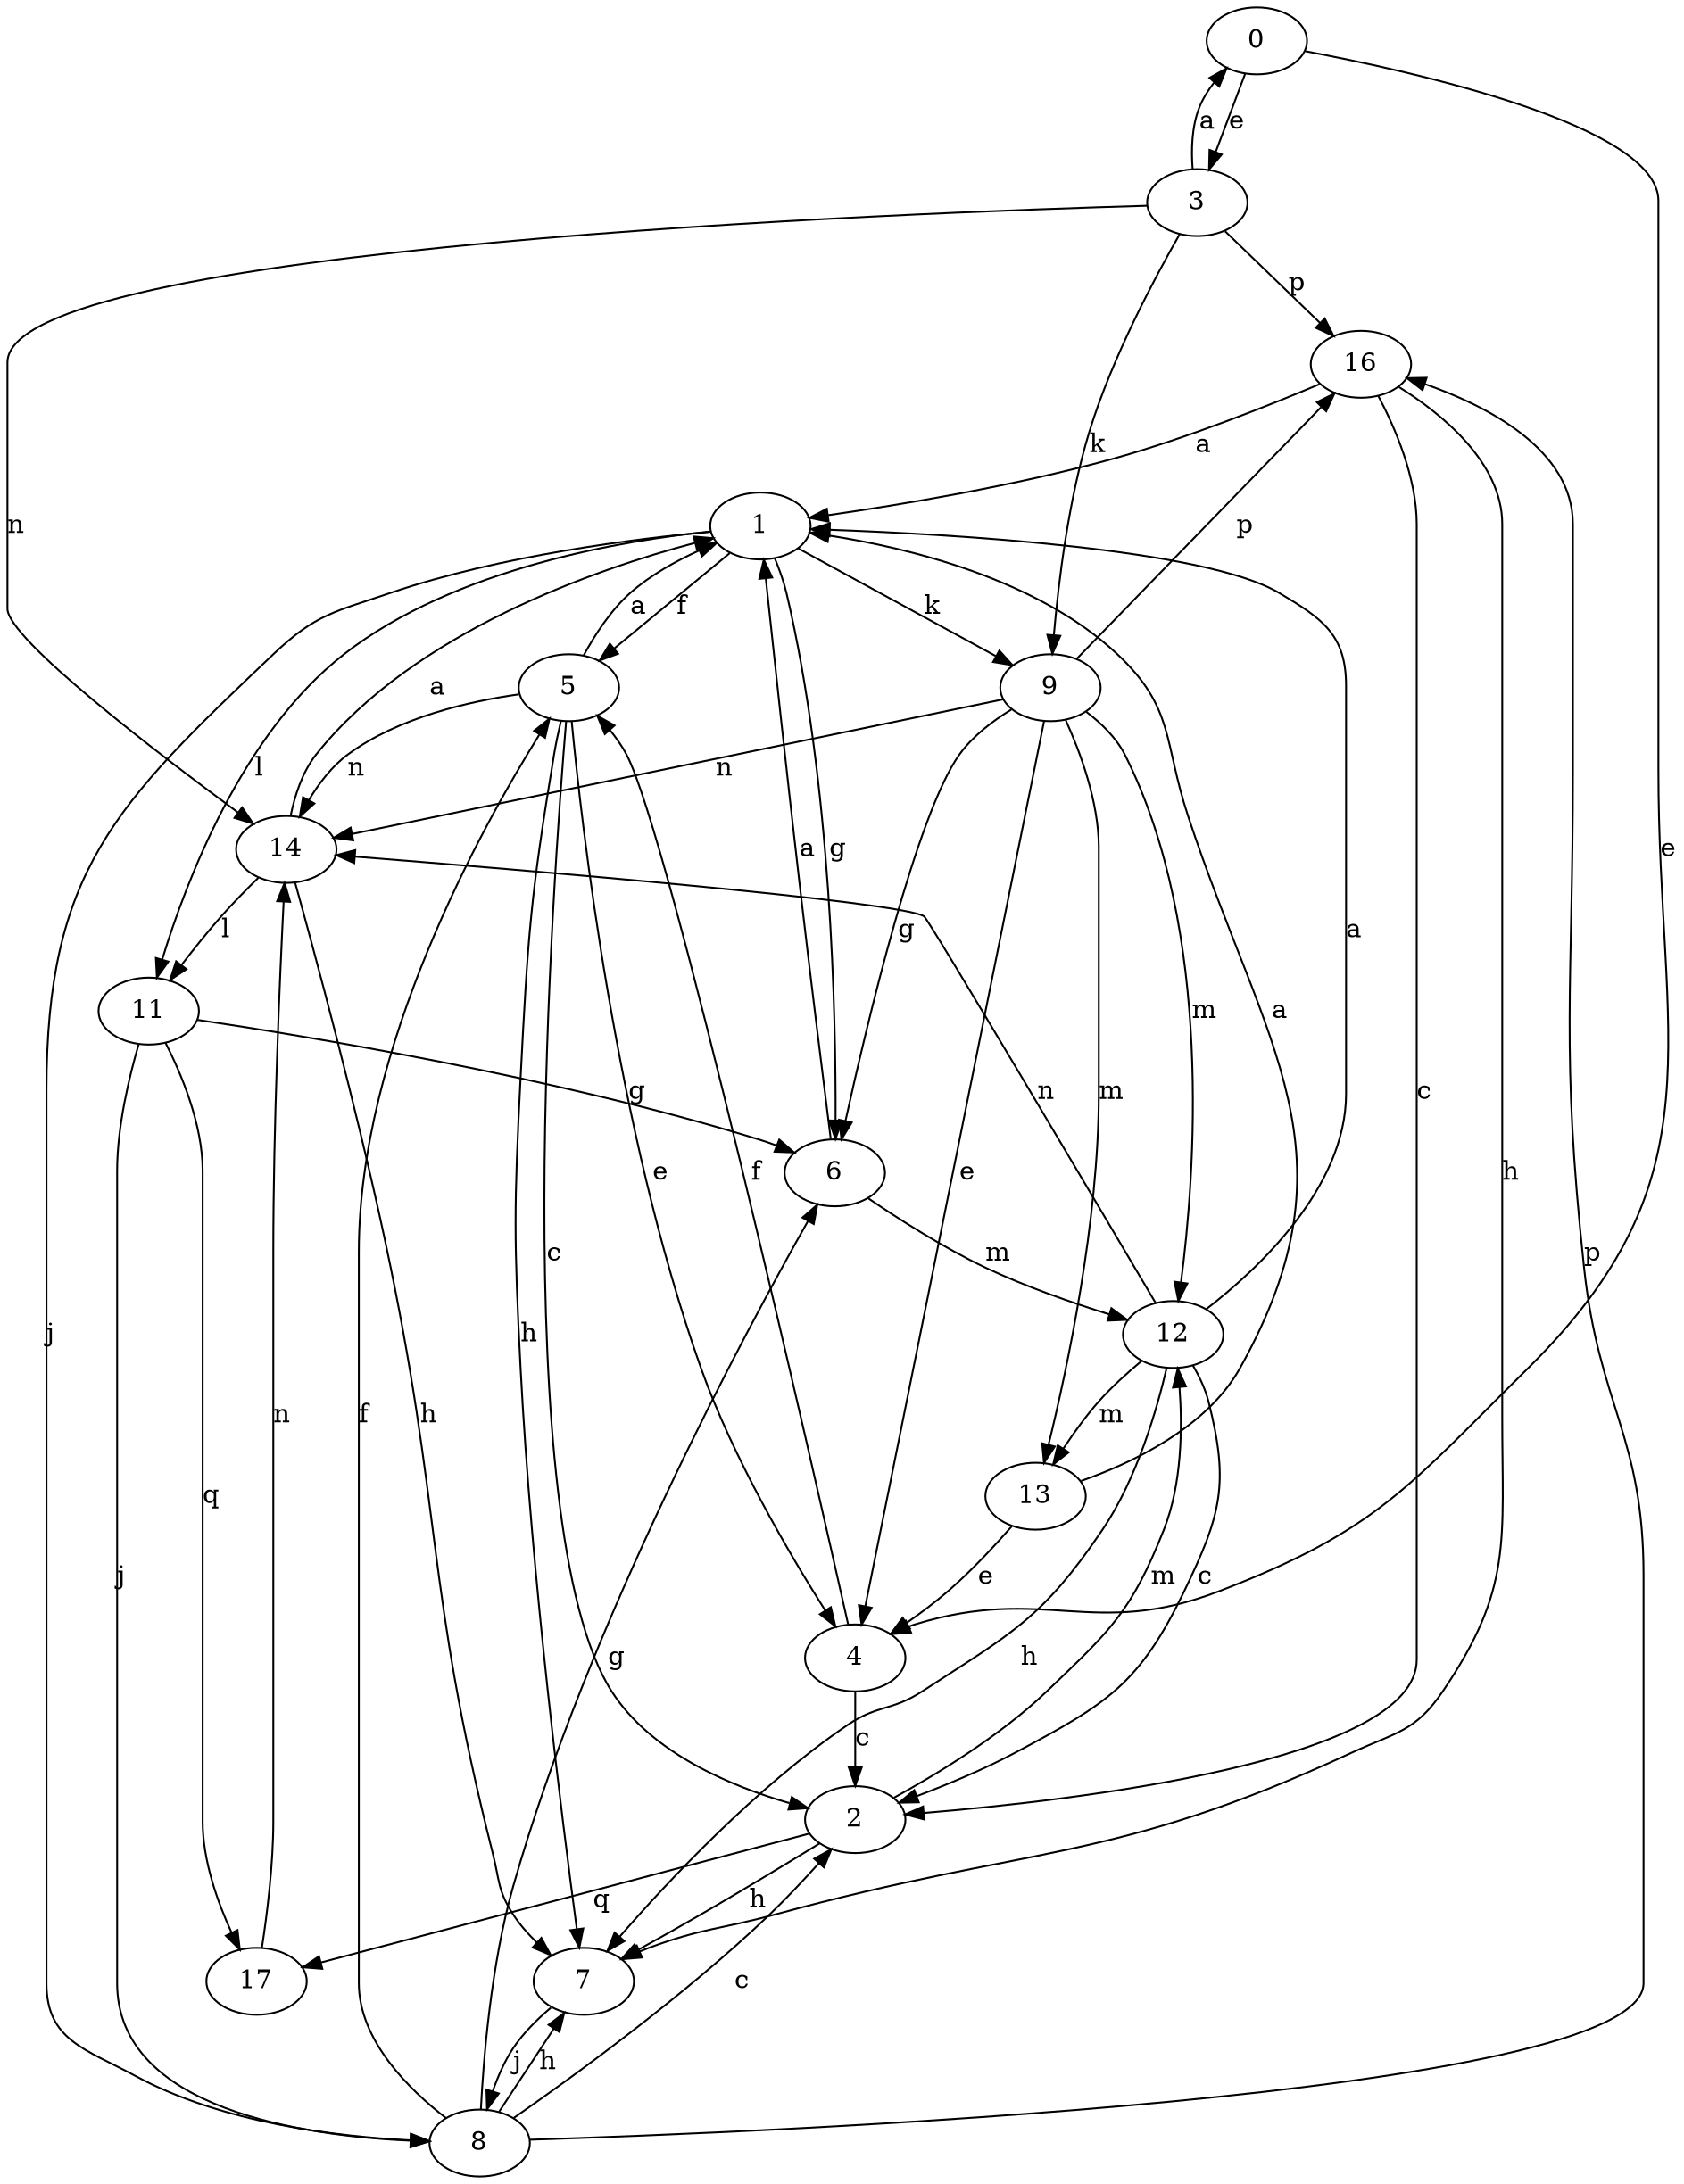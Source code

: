 strict digraph  {
0;
1;
2;
3;
4;
5;
6;
7;
8;
9;
11;
12;
13;
14;
16;
17;
0 -> 3  [label=e];
0 -> 4  [label=e];
1 -> 5  [label=f];
1 -> 6  [label=g];
1 -> 8  [label=j];
1 -> 9  [label=k];
1 -> 11  [label=l];
2 -> 7  [label=h];
2 -> 12  [label=m];
2 -> 17  [label=q];
3 -> 0  [label=a];
3 -> 9  [label=k];
3 -> 14  [label=n];
3 -> 16  [label=p];
4 -> 2  [label=c];
4 -> 5  [label=f];
5 -> 1  [label=a];
5 -> 2  [label=c];
5 -> 4  [label=e];
5 -> 7  [label=h];
5 -> 14  [label=n];
6 -> 1  [label=a];
6 -> 12  [label=m];
7 -> 8  [label=j];
8 -> 2  [label=c];
8 -> 5  [label=f];
8 -> 6  [label=g];
8 -> 7  [label=h];
8 -> 16  [label=p];
9 -> 4  [label=e];
9 -> 6  [label=g];
9 -> 12  [label=m];
9 -> 13  [label=m];
9 -> 14  [label=n];
9 -> 16  [label=p];
11 -> 6  [label=g];
11 -> 8  [label=j];
11 -> 17  [label=q];
12 -> 1  [label=a];
12 -> 2  [label=c];
12 -> 7  [label=h];
12 -> 13  [label=m];
12 -> 14  [label=n];
13 -> 1  [label=a];
13 -> 4  [label=e];
14 -> 1  [label=a];
14 -> 7  [label=h];
14 -> 11  [label=l];
16 -> 1  [label=a];
16 -> 2  [label=c];
16 -> 7  [label=h];
17 -> 14  [label=n];
}
